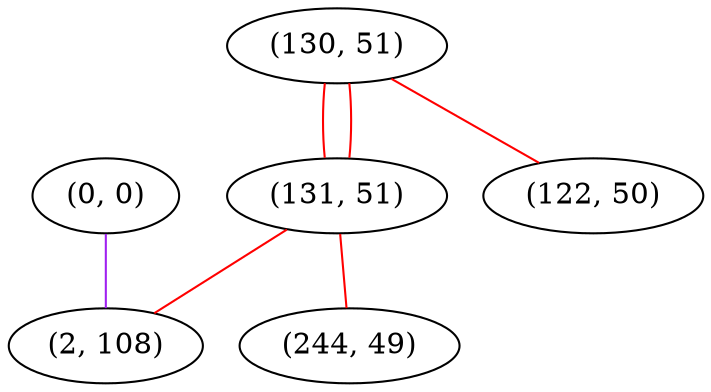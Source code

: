 graph "" {
"(0, 0)";
"(130, 51)";
"(131, 51)";
"(2, 108)";
"(244, 49)";
"(122, 50)";
"(0, 0)" -- "(2, 108)"  [color=purple, key=0, weight=4];
"(130, 51)" -- "(131, 51)"  [color=red, key=0, weight=1];
"(130, 51)" -- "(131, 51)"  [color=red, key=1, weight=1];
"(130, 51)" -- "(122, 50)"  [color=red, key=0, weight=1];
"(131, 51)" -- "(244, 49)"  [color=red, key=0, weight=1];
"(131, 51)" -- "(2, 108)"  [color=red, key=0, weight=1];
}
